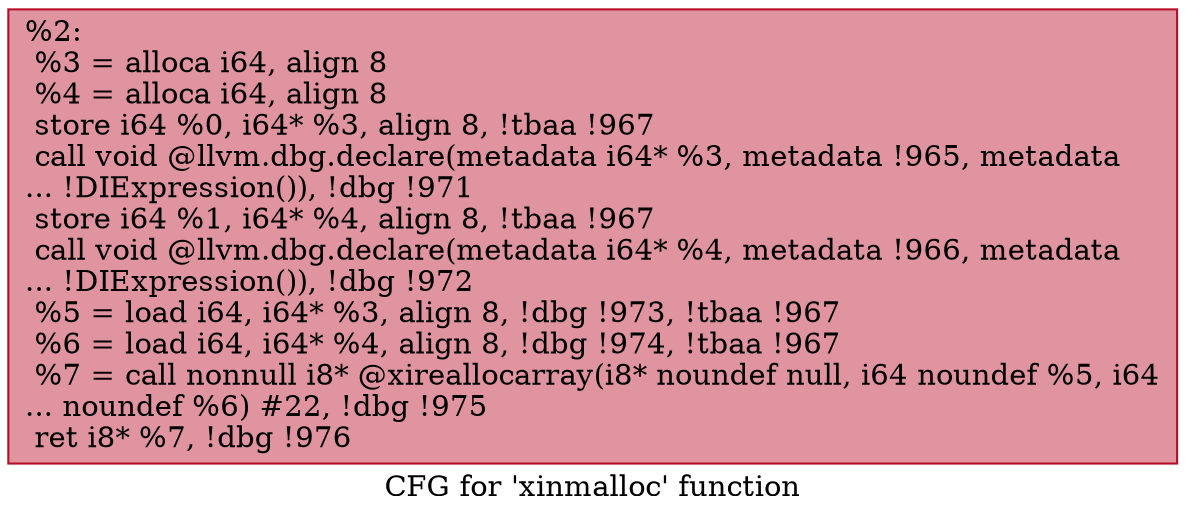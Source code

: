 digraph "CFG for 'xinmalloc' function" {
	label="CFG for 'xinmalloc' function";

	Node0x2211e20 [shape=record,color="#b70d28ff", style=filled, fillcolor="#b70d2870",label="{%2:\l  %3 = alloca i64, align 8\l  %4 = alloca i64, align 8\l  store i64 %0, i64* %3, align 8, !tbaa !967\l  call void @llvm.dbg.declare(metadata i64* %3, metadata !965, metadata\l... !DIExpression()), !dbg !971\l  store i64 %1, i64* %4, align 8, !tbaa !967\l  call void @llvm.dbg.declare(metadata i64* %4, metadata !966, metadata\l... !DIExpression()), !dbg !972\l  %5 = load i64, i64* %3, align 8, !dbg !973, !tbaa !967\l  %6 = load i64, i64* %4, align 8, !dbg !974, !tbaa !967\l  %7 = call nonnull i8* @xireallocarray(i8* noundef null, i64 noundef %5, i64\l... noundef %6) #22, !dbg !975\l  ret i8* %7, !dbg !976\l}"];
}
